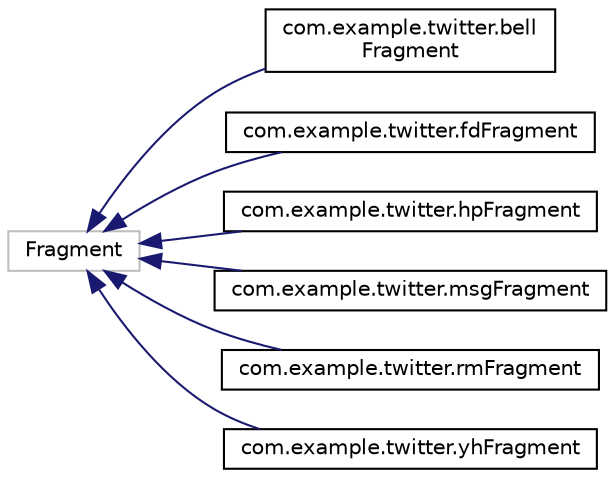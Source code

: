 digraph "类继承关系图"
{
  edge [fontname="Helvetica",fontsize="10",labelfontname="Helvetica",labelfontsize="10"];
  node [fontname="Helvetica",fontsize="10",shape=record];
  rankdir="LR";
  Node38 [label="Fragment",height=0.2,width=0.4,color="grey75", fillcolor="white", style="filled"];
  Node38 -> Node0 [dir="back",color="midnightblue",fontsize="10",style="solid",fontname="Helvetica"];
  Node0 [label="com.example.twitter.bell\lFragment",height=0.2,width=0.4,color="black", fillcolor="white", style="filled",URL="$classcom_1_1example_1_1twitter_1_1bell_fragment.html"];
  Node38 -> Node40 [dir="back",color="midnightblue",fontsize="10",style="solid",fontname="Helvetica"];
  Node40 [label="com.example.twitter.fdFragment",height=0.2,width=0.4,color="black", fillcolor="white", style="filled",URL="$classcom_1_1example_1_1twitter_1_1fd_fragment.html"];
  Node38 -> Node41 [dir="back",color="midnightblue",fontsize="10",style="solid",fontname="Helvetica"];
  Node41 [label="com.example.twitter.hpFragment",height=0.2,width=0.4,color="black", fillcolor="white", style="filled",URL="$classcom_1_1example_1_1twitter_1_1hp_fragment.html"];
  Node38 -> Node42 [dir="back",color="midnightblue",fontsize="10",style="solid",fontname="Helvetica"];
  Node42 [label="com.example.twitter.msgFragment",height=0.2,width=0.4,color="black", fillcolor="white", style="filled",URL="$classcom_1_1example_1_1twitter_1_1msg_fragment.html"];
  Node38 -> Node43 [dir="back",color="midnightblue",fontsize="10",style="solid",fontname="Helvetica"];
  Node43 [label="com.example.twitter.rmFragment",height=0.2,width=0.4,color="black", fillcolor="white", style="filled",URL="$classcom_1_1example_1_1twitter_1_1rm_fragment.html"];
  Node38 -> Node44 [dir="back",color="midnightblue",fontsize="10",style="solid",fontname="Helvetica"];
  Node44 [label="com.example.twitter.yhFragment",height=0.2,width=0.4,color="black", fillcolor="white", style="filled",URL="$classcom_1_1example_1_1twitter_1_1yh_fragment.html"];
}
